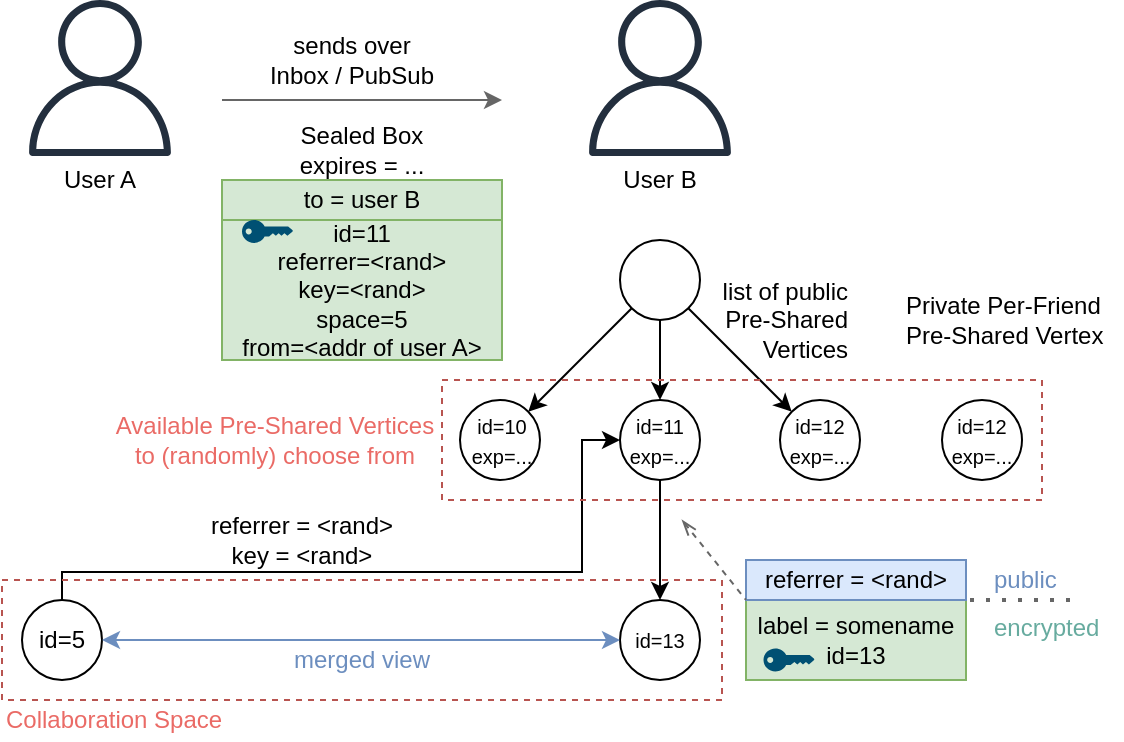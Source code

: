 <mxfile version="14.1.8" type="device"><diagram id="awctXnrS5rjIcC0dWeUZ" name="Seite-1"><mxGraphModel dx="752" dy="968" grid="1" gridSize="10" guides="1" tooltips="1" connect="1" arrows="1" fold="1" page="1" pageScale="1" pageWidth="827" pageHeight="1169" math="0" shadow="0"><root><mxCell id="0"/><mxCell id="1" parent="0"/><mxCell id="iNTKreiMkATCsWuy_tXD-1" value="" style="outlineConnect=0;fontColor=#232F3E;gradientColor=none;fillColor=#232F3E;strokeColor=none;dashed=0;verticalLabelPosition=bottom;verticalAlign=top;align=center;html=1;fontSize=12;fontStyle=0;aspect=fixed;pointerEvents=1;shape=mxgraph.aws4.user;" vertex="1" parent="1"><mxGeometry x="360" y="80" width="78" height="78" as="geometry"/></mxCell><mxCell id="iNTKreiMkATCsWuy_tXD-2" value="" style="outlineConnect=0;fontColor=#232F3E;gradientColor=none;fillColor=#232F3E;strokeColor=none;dashed=0;verticalLabelPosition=bottom;verticalAlign=top;align=center;html=1;fontSize=12;fontStyle=0;aspect=fixed;pointerEvents=1;shape=mxgraph.aws4.user;" vertex="1" parent="1"><mxGeometry x="80" y="80" width="78" height="78" as="geometry"/></mxCell><mxCell id="iNTKreiMkATCsWuy_tXD-3" value="User A" style="text;html=1;strokeColor=none;fillColor=none;align=center;verticalAlign=middle;whiteSpace=wrap;rounded=0;" vertex="1" parent="1"><mxGeometry x="99" y="160" width="40" height="20" as="geometry"/></mxCell><mxCell id="iNTKreiMkATCsWuy_tXD-4" value="User B" style="text;html=1;strokeColor=none;fillColor=none;align=center;verticalAlign=middle;whiteSpace=wrap;rounded=0;" vertex="1" parent="1"><mxGeometry x="379" y="160" width="40" height="20" as="geometry"/></mxCell><mxCell id="iNTKreiMkATCsWuy_tXD-5" value="" style="ellipse;whiteSpace=wrap;html=1;aspect=fixed;" vertex="1" parent="1"><mxGeometry x="299" y="280" width="40" height="40" as="geometry"/></mxCell><mxCell id="iNTKreiMkATCsWuy_tXD-6" value="" style="ellipse;whiteSpace=wrap;html=1;aspect=fixed;" vertex="1" parent="1"><mxGeometry x="379" y="280" width="40" height="40" as="geometry"/></mxCell><mxCell id="iNTKreiMkATCsWuy_tXD-7" value="" style="ellipse;whiteSpace=wrap;html=1;aspect=fixed;" vertex="1" parent="1"><mxGeometry x="459" y="280" width="40" height="40" as="geometry"/></mxCell><mxCell id="iNTKreiMkATCsWuy_tXD-9" style="rounded=0;orthogonalLoop=1;jettySize=auto;html=1;entryX=1;entryY=0;entryDx=0;entryDy=0;" edge="1" parent="1" source="iNTKreiMkATCsWuy_tXD-8" target="iNTKreiMkATCsWuy_tXD-5"><mxGeometry relative="1" as="geometry"/></mxCell><mxCell id="iNTKreiMkATCsWuy_tXD-10" style="edgeStyle=none;rounded=0;orthogonalLoop=1;jettySize=auto;html=1;" edge="1" parent="1" source="iNTKreiMkATCsWuy_tXD-8" target="iNTKreiMkATCsWuy_tXD-6"><mxGeometry relative="1" as="geometry"/></mxCell><mxCell id="iNTKreiMkATCsWuy_tXD-11" style="edgeStyle=none;rounded=0;orthogonalLoop=1;jettySize=auto;html=1;entryX=0;entryY=0;entryDx=0;entryDy=0;" edge="1" parent="1" source="iNTKreiMkATCsWuy_tXD-8" target="iNTKreiMkATCsWuy_tXD-7"><mxGeometry relative="1" as="geometry"/></mxCell><mxCell id="iNTKreiMkATCsWuy_tXD-8" value="" style="ellipse;whiteSpace=wrap;html=1;aspect=fixed;" vertex="1" parent="1"><mxGeometry x="379" y="200" width="40" height="40" as="geometry"/></mxCell><mxCell id="iNTKreiMkATCsWuy_tXD-12" value="list of public Pre-Shared Vertices" style="text;html=1;strokeColor=none;fillColor=none;align=right;verticalAlign=middle;whiteSpace=wrap;rounded=0;" vertex="1" parent="1"><mxGeometry x="414" y="230" width="81" height="20" as="geometry"/></mxCell><mxCell id="iNTKreiMkATCsWuy_tXD-13" value="&lt;font style=&quot;font-size: 10px&quot;&gt;id=10&lt;br&gt;exp=...&lt;/font&gt;" style="text;html=1;strokeColor=none;fillColor=none;align=center;verticalAlign=middle;whiteSpace=wrap;rounded=0;" vertex="1" parent="1"><mxGeometry x="300" y="280" width="40" height="40" as="geometry"/></mxCell><mxCell id="iNTKreiMkATCsWuy_tXD-28" style="edgeStyle=none;rounded=0;orthogonalLoop=1;jettySize=auto;html=1;entryX=0.5;entryY=0;entryDx=0;entryDy=0;exitX=0.5;exitY=1;exitDx=0;exitDy=0;" edge="1" parent="1" source="iNTKreiMkATCsWuy_tXD-18" target="iNTKreiMkATCsWuy_tXD-26"><mxGeometry relative="1" as="geometry"/></mxCell><mxCell id="iNTKreiMkATCsWuy_tXD-18" value="&lt;font style=&quot;font-size: 10px&quot;&gt;id=11&lt;br&gt;exp=...&lt;/font&gt;" style="text;html=1;strokeColor=none;fillColor=none;align=center;verticalAlign=middle;whiteSpace=wrap;rounded=0;" vertex="1" parent="1"><mxGeometry x="379" y="280" width="40" height="40" as="geometry"/></mxCell><mxCell id="iNTKreiMkATCsWuy_tXD-19" value="&lt;font style=&quot;font-size: 10px&quot;&gt;id=12&lt;br&gt;exp=...&lt;/font&gt;" style="text;html=1;strokeColor=none;fillColor=none;align=center;verticalAlign=middle;whiteSpace=wrap;rounded=0;" vertex="1" parent="1"><mxGeometry x="459" y="280" width="40" height="40" as="geometry"/></mxCell><mxCell id="iNTKreiMkATCsWuy_tXD-20" value="to = user B" style="rounded=0;whiteSpace=wrap;html=1;fillColor=#d5e8d4;strokeColor=#82b366;" vertex="1" parent="1"><mxGeometry x="180" y="170" width="140" height="20" as="geometry"/></mxCell><mxCell id="iNTKreiMkATCsWuy_tXD-21" value="Sealed Box&lt;br&gt;expires = ..." style="text;html=1;strokeColor=none;fillColor=none;align=center;verticalAlign=middle;whiteSpace=wrap;rounded=0;" vertex="1" parent="1"><mxGeometry x="200" y="140" width="100" height="30" as="geometry"/></mxCell><mxCell id="iNTKreiMkATCsWuy_tXD-22" value="id=11&lt;br&gt;referrer=&amp;lt;rand&amp;gt;&lt;br&gt;key=&amp;lt;rand&amp;gt;&lt;br&gt;space=5&lt;br&gt;from=&amp;lt;addr of user A&amp;gt;" style="rounded=0;whiteSpace=wrap;html=1;fillColor=#d5e8d4;strokeColor=#82b366;" vertex="1" parent="1"><mxGeometry x="180" y="190" width="140" height="70" as="geometry"/></mxCell><mxCell id="iNTKreiMkATCsWuy_tXD-24" value="" style="endArrow=classic;html=1;strokeColor=#666666;" edge="1" parent="1"><mxGeometry width="50" height="50" relative="1" as="geometry"><mxPoint x="180" y="130" as="sourcePoint"/><mxPoint x="320" y="130" as="targetPoint"/></mxGeometry></mxCell><mxCell id="iNTKreiMkATCsWuy_tXD-27" style="edgeStyle=orthogonalEdgeStyle;rounded=0;orthogonalLoop=1;jettySize=auto;html=1;entryX=0;entryY=0.5;entryDx=0;entryDy=0;exitX=0.5;exitY=0;exitDx=0;exitDy=0;" edge="1" parent="1" source="iNTKreiMkATCsWuy_tXD-25" target="iNTKreiMkATCsWuy_tXD-18"><mxGeometry relative="1" as="geometry"><Array as="points"><mxPoint x="100" y="366"/><mxPoint x="360" y="366"/><mxPoint x="360" y="300"/></Array></mxGeometry></mxCell><mxCell id="iNTKreiMkATCsWuy_tXD-25" value="id=5" style="ellipse;whiteSpace=wrap;html=1;aspect=fixed;fillColor=none;" vertex="1" parent="1"><mxGeometry x="80" y="380" width="40" height="40" as="geometry"/></mxCell><mxCell id="iNTKreiMkATCsWuy_tXD-26" value="&lt;font style=&quot;font-size: 10px&quot;&gt;id=13&lt;/font&gt;" style="ellipse;whiteSpace=wrap;html=1;aspect=fixed;fillColor=none;" vertex="1" parent="1"><mxGeometry x="379" y="380" width="40" height="40" as="geometry"/></mxCell><mxCell id="iNTKreiMkATCsWuy_tXD-29" value="" style="endArrow=classic;startArrow=classic;html=1;exitX=1;exitY=0.5;exitDx=0;exitDy=0;entryX=0;entryY=0.5;entryDx=0;entryDy=0;fillColor=#dae8fc;strokeColor=#6c8ebf;" edge="1" parent="1" source="iNTKreiMkATCsWuy_tXD-25" target="iNTKreiMkATCsWuy_tXD-26"><mxGeometry width="50" height="50" relative="1" as="geometry"><mxPoint x="390" y="360" as="sourcePoint"/><mxPoint x="440" y="310" as="targetPoint"/></mxGeometry></mxCell><mxCell id="iNTKreiMkATCsWuy_tXD-30" value="&lt;font color=&quot;#6c8ebf&quot;&gt;merged view&lt;/font&gt;" style="text;html=1;strokeColor=none;fillColor=none;align=center;verticalAlign=middle;whiteSpace=wrap;rounded=0;" vertex="1" parent="1"><mxGeometry x="210" y="400" width="80" height="20" as="geometry"/></mxCell><mxCell id="iNTKreiMkATCsWuy_tXD-31" value="referrer = &amp;lt;rand&amp;gt;&lt;br&gt;key = &amp;lt;rand&amp;gt;" style="text;html=1;strokeColor=none;fillColor=none;align=center;verticalAlign=middle;whiteSpace=wrap;rounded=0;" vertex="1" parent="1"><mxGeometry x="150" y="340" width="140" height="20" as="geometry"/></mxCell><mxCell id="iNTKreiMkATCsWuy_tXD-34" value="&lt;span&gt;label = somename&lt;/span&gt;&lt;br&gt;&lt;span&gt;id=13&lt;/span&gt;" style="rounded=0;whiteSpace=wrap;html=1;fillColor=#d5e8d4;strokeColor=#82b366;" vertex="1" parent="1"><mxGeometry x="442" y="380" width="110" height="40" as="geometry"/></mxCell><mxCell id="iNTKreiMkATCsWuy_tXD-35" value="&lt;span&gt;referrer = &amp;lt;rand&amp;gt;&lt;/span&gt;" style="rounded=0;whiteSpace=wrap;html=1;fillColor=#dae8fc;strokeColor=#6c8ebf;" vertex="1" parent="1"><mxGeometry x="442" y="360" width="110" height="20" as="geometry"/></mxCell><mxCell id="iNTKreiMkATCsWuy_tXD-36" value="" style="endArrow=none;html=1;entryX=0;entryY=1;entryDx=0;entryDy=0;startArrow=openThin;startFill=0;dashed=1;fillColor=#dae8fc;strokeColor=#666666;" edge="1" parent="1" target="iNTKreiMkATCsWuy_tXD-35"><mxGeometry width="50" height="50" relative="1" as="geometry"><mxPoint x="410" y="340" as="sourcePoint"/><mxPoint x="444" y="290" as="targetPoint"/></mxGeometry></mxCell><mxCell id="iNTKreiMkATCsWuy_tXD-37" value="" style="points=[[0,0.5,0],[0.24,0,0],[0.5,0.28,0],[0.995,0.475,0],[0.5,0.72,0],[0.24,1,0]];verticalLabelPosition=bottom;html=1;verticalAlign=top;aspect=fixed;align=center;pointerEvents=1;shape=mxgraph.cisco19.key;fillColor=#005073;strokeColor=none;" vertex="1" parent="1"><mxGeometry x="450.75" y="404.26" width="25.5" height="11.48" as="geometry"/></mxCell><mxCell id="iNTKreiMkATCsWuy_tXD-40" value="" style="points=[[0,0.5,0],[0.24,0,0],[0.5,0.28,0],[0.995,0.475,0],[0.5,0.72,0],[0.24,1,0]];verticalLabelPosition=bottom;html=1;verticalAlign=top;aspect=fixed;align=center;pointerEvents=1;shape=mxgraph.cisco19.key;fillColor=#005073;strokeColor=none;" vertex="1" parent="1"><mxGeometry x="190" y="190" width="25.5" height="11.48" as="geometry"/></mxCell><mxCell id="iNTKreiMkATCsWuy_tXD-41" value="sends over Inbox / PubSub" style="text;html=1;strokeColor=none;fillColor=none;align=center;verticalAlign=middle;whiteSpace=wrap;rounded=0;" vertex="1" parent="1"><mxGeometry x="200" y="100" width="90" height="20" as="geometry"/></mxCell><mxCell id="iNTKreiMkATCsWuy_tXD-42" value="&lt;font color=&quot;#ea6b66&quot;&gt;Collaboration Space&lt;/font&gt;" style="text;html=1;strokeColor=none;fillColor=none;align=left;verticalAlign=middle;whiteSpace=wrap;rounded=0;" vertex="1" parent="1"><mxGeometry x="70" y="430" width="140" height="20" as="geometry"/></mxCell><mxCell id="iNTKreiMkATCsWuy_tXD-43" value="" style="endArrow=none;dashed=1;html=1;dashPattern=1 3;strokeWidth=2;entryX=1;entryY=1;entryDx=0;entryDy=0;strokeColor=#666666;" edge="1" parent="1" target="iNTKreiMkATCsWuy_tXD-35"><mxGeometry width="50" height="50" relative="1" as="geometry"><mxPoint x="604" y="380" as="sourcePoint"/><mxPoint x="444" y="280" as="targetPoint"/></mxGeometry></mxCell><mxCell id="iNTKreiMkATCsWuy_tXD-44" value="&lt;font color=&quot;#6c8ebf&quot;&gt;public&lt;/font&gt;" style="text;html=1;strokeColor=none;fillColor=none;align=left;verticalAlign=middle;whiteSpace=wrap;rounded=0;" vertex="1" parent="1"><mxGeometry x="564" y="360" width="40" height="20" as="geometry"/></mxCell><mxCell id="iNTKreiMkATCsWuy_tXD-45" value="&lt;font color=&quot;#67ab9f&quot;&gt;encrypted&lt;/font&gt;" style="text;html=1;strokeColor=none;fillColor=none;align=left;verticalAlign=middle;whiteSpace=wrap;rounded=0;" vertex="1" parent="1"><mxGeometry x="564" y="384.26" width="40" height="20" as="geometry"/></mxCell><mxCell id="iNTKreiMkATCsWuy_tXD-46" value="" style="ellipse;whiteSpace=wrap;html=1;aspect=fixed;fillColor=none;" vertex="1" parent="1"><mxGeometry x="540" y="280" width="40" height="40" as="geometry"/></mxCell><mxCell id="iNTKreiMkATCsWuy_tXD-47" value="&lt;font style=&quot;font-size: 10px&quot;&gt;id=12&lt;br&gt;exp=...&lt;/font&gt;" style="text;html=1;strokeColor=none;fillColor=none;align=center;verticalAlign=middle;whiteSpace=wrap;rounded=0;" vertex="1" parent="1"><mxGeometry x="540" y="280" width="40" height="40" as="geometry"/></mxCell><mxCell id="iNTKreiMkATCsWuy_tXD-51" value="Private Per-Friend&lt;br&gt;Pre-Shared Vertex" style="text;html=1;strokeColor=none;fillColor=none;align=left;verticalAlign=middle;whiteSpace=wrap;rounded=0;" vertex="1" parent="1"><mxGeometry x="520" y="230" width="110" height="20" as="geometry"/></mxCell><mxCell id="iNTKreiMkATCsWuy_tXD-54" value="" style="rounded=0;whiteSpace=wrap;html=1;strokeColor=#b85450;dashed=1;fillColor=none;" vertex="1" parent="1"><mxGeometry x="290" y="270" width="300" height="60" as="geometry"/></mxCell><mxCell id="iNTKreiMkATCsWuy_tXD-55" value="&lt;font color=&quot;#ea6b66&quot;&gt;Available Pre-Shared Vertices to (randomly) choose from&lt;/font&gt;" style="text;html=1;strokeColor=none;fillColor=none;align=center;verticalAlign=middle;whiteSpace=wrap;rounded=0;dashed=1;" vertex="1" parent="1"><mxGeometry x="120" y="290" width="172.75" height="20" as="geometry"/></mxCell><mxCell id="iNTKreiMkATCsWuy_tXD-56" value="" style="rounded=0;whiteSpace=wrap;html=1;dashed=1;strokeColor=#b85450;fillColor=none;" vertex="1" parent="1"><mxGeometry x="70" y="370" width="360" height="60" as="geometry"/></mxCell></root></mxGraphModel></diagram></mxfile>